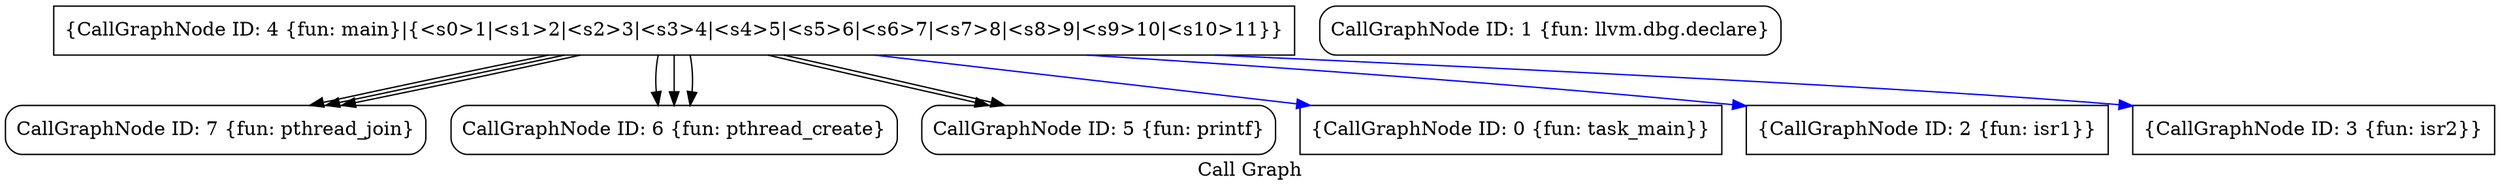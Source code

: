 digraph "Call Graph" {
	label="Call Graph";

	Node0xdaaf00 [shape=record,shape=Mrecord,label="{CallGraphNode ID: 7 \{fun: pthread_join\}}"];
	Node0xdaae20 [shape=record,shape=Mrecord,label="{CallGraphNode ID: 6 \{fun: pthread_create\}}"];
	Node0xdaad40 [shape=record,shape=Mrecord,label="{CallGraphNode ID: 5 \{fun: printf\}}"];
	Node0xdaac60 [shape=record,shape=box,label="{CallGraphNode ID: 4 \{fun: main\}|{<s0>1|<s1>2|<s2>3|<s3>4|<s4>5|<s5>6|<s6>7|<s7>8|<s8>9|<s9>10|<s10>11}}"];
	Node0xdaac60:s0 -> Node0xdaad40[color=black];
	Node0xdaac60:s1 -> Node0xdaae20[color=black];
	Node0xdaac60:s2 -> Node0xdaae20[color=black];
	Node0xdaac60:s3 -> Node0xdaae20[color=black];
	Node0xdaac60:s4 -> Node0xdaaf00[color=black];
	Node0xdaac60:s5 -> Node0xdaaf00[color=black];
	Node0xdaac60:s6 -> Node0xdaaf00[color=black];
	Node0xdaac60:s7 -> Node0xdaad40[color=black];
	Node0xdaac60:s8 -> Node0xdaa800[color=blue];
	Node0xdaac60:s9 -> Node0xdaaaa0[color=blue];
	Node0xdaac60:s10 -> Node0xdaab80[color=blue];
	Node0xdaab80 [shape=record,shape=box,label="{CallGraphNode ID: 3 \{fun: isr2\}}"];
	Node0xdaaaa0 [shape=record,shape=box,label="{CallGraphNode ID: 2 \{fun: isr1\}}"];
	Node0xdaa9c0 [shape=record,shape=Mrecord,label="{CallGraphNode ID: 1 \{fun: llvm.dbg.declare\}}"];
	Node0xdaa800 [shape=record,shape=box,label="{CallGraphNode ID: 0 \{fun: task_main\}}"];
}
